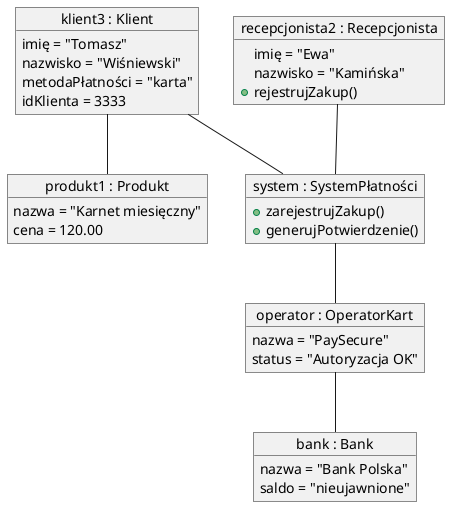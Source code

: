 @startuml
object "klient3 : Klient" as klient {
  imię = "Tomasz"
  nazwisko = "Wiśniewski"
  metodaPłatności = "karta"
  idKlienta = 3333
}

object "recepcjonista2 : Recepcjonista" as recepcjonista {
  imię = "Ewa"
  nazwisko = "Kamińska"
  + rejestrujZakup()
}

object "produkt1 : Produkt" as produkt {
  nazwa = "Karnet miesięczny"
  cena = 120.00
}

object "system : SystemPłatności" as system {
  + zarejestrujZakup()
  + generujPotwierdzenie()
}

object "operator : OperatorKart" as operator {
  nazwa = "PaySecure"
  status = "Autoryzacja OK"
}

object "bank : Bank" as bank {
  nazwa = "Bank Polska"
  saldo = "nieujawnione"
}

klient -- produkt 
recepcjonista -- system 
klient -- system 
system -- operator 
operator -- bank 


@enduml